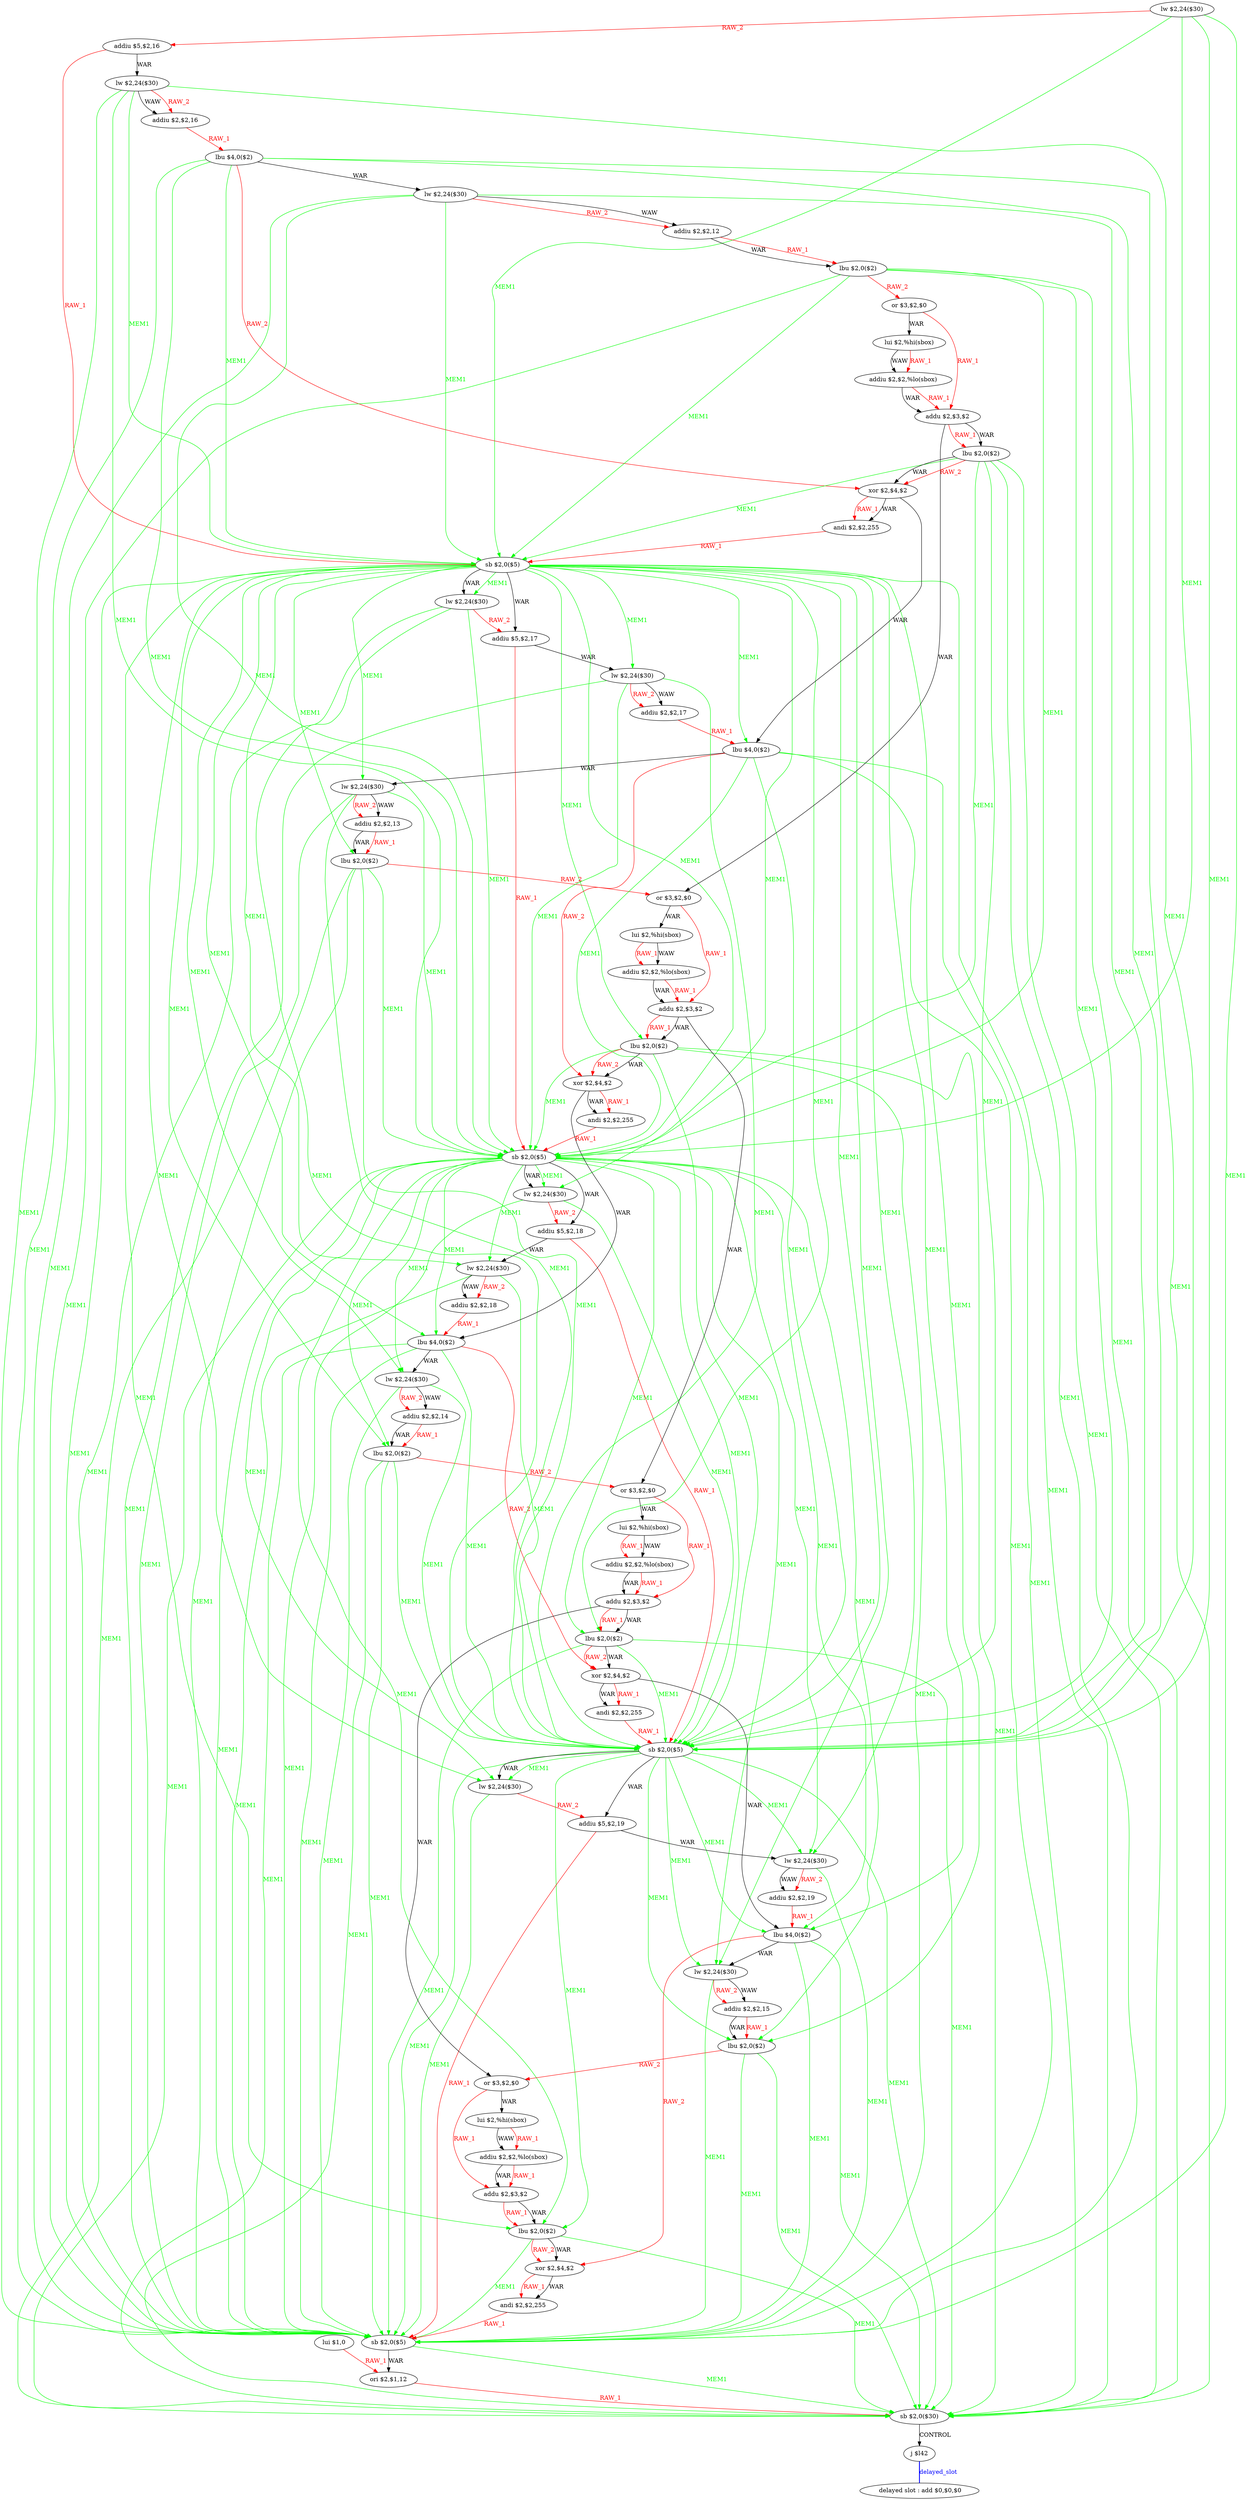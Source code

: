 digraph G1 {
node [shape = ellipse];
i68 [label = " delayed slot : add $0,$0,$0"] ;
i67 ->  i68 [style = bold, dir= none, fontcolor = blue, color = blue, label= "delayed_slot"];
i67 [label = "j $l42"] ;
i0 [label = "lw $2,24($30)"] ;
i0 ->  i63 [color = green, fontcolor = green, label= "MEM1"];
i0 ->  i47 [color = green, fontcolor = green, label= "MEM1"];
i0 ->  i31 [color = green, fontcolor = green, label= "MEM1"];
i0 ->  i15 [color = green, fontcolor = green, label= "MEM1"];
i0 ->  i1 [color = red, fontcolor = red, label= "RAW_2"];
i63 [label = "sb $2,0($5)"] ;
i63 ->  i66 [color = green, fontcolor = green, label= "MEM1"];
i63 ->  i65 [label= "WAR"];
i66 [label = "sb $2,0($30)"] ;
i66 ->  i67 [label= "CONTROL"];
i65 [label = "ori $2,$1,12"] ;
i65 ->  i66 [color = red, fontcolor = red, label= "RAW_1"];
i47 [label = "sb $2,0($5)"] ;
i47 ->  i66 [color = green, fontcolor = green, label= "MEM1"];
i47 ->  i63 [color = green, fontcolor = green, label= "MEM1"];
i47 ->  i60 [color = green, fontcolor = green, label= "MEM1"];
i47 ->  i55 [color = green, fontcolor = green, label= "MEM1"];
i47 ->  i53 [color = green, fontcolor = green, label= "MEM1"];
i47 ->  i52 [color = green, fontcolor = green, label= "MEM1"];
i47 ->  i50 [color = green, fontcolor = green, label= "MEM1"];
i47 ->  i49 [label= "WAR"];
i47 ->  i48 [label= "WAR"];
i47 ->  i48 [color = green, fontcolor = green, label= "MEM1"];
i60 [label = "lbu $2,0($2)"] ;
i60 ->  i66 [color = green, fontcolor = green, label= "MEM1"];
i60 ->  i63 [color = green, fontcolor = green, label= "MEM1"];
i60 ->  i61 [color = red, fontcolor = red, label= "RAW_2"];
i60 ->  i61 [label= "WAR"];
i61 [label = "xor $2,$4,$2"] ;
i61 ->  i62 [color = red, fontcolor = red, label= "RAW_1"];
i61 ->  i62 [label= "WAR"];
i62 [label = "andi $2,$2,255"] ;
i62 ->  i63 [color = red, fontcolor = red, label= "RAW_1"];
i55 [label = "lbu $2,0($2)"] ;
i55 ->  i66 [color = green, fontcolor = green, label= "MEM1"];
i55 ->  i63 [color = green, fontcolor = green, label= "MEM1"];
i55 ->  i56 [color = red, fontcolor = red, label= "RAW_2"];
i56 [label = "or $3,$2,$0"] ;
i56 ->  i59 [color = red, fontcolor = red, label= "RAW_1"];
i56 ->  i57 [label= "WAR"];
i59 [label = "addu $2,$3,$2"] ;
i59 ->  i60 [color = red, fontcolor = red, label= "RAW_1"];
i59 ->  i60 [label= "WAR"];
i57 [label = "lui $2,%hi(sbox)"] ;
i57 ->  i58 [color = red, fontcolor = red, label= "RAW_1"];
i57 ->  i58 [label= "WAW"];
i58 [label = "addiu $2,$2,%lo(sbox)"] ;
i58 ->  i59 [color = red, fontcolor = red, label= "RAW_1"];
i58 ->  i59 [label= "WAR"];
i53 [label = "lw $2,24($30)"] ;
i53 ->  i63 [color = green, fontcolor = green, label= "MEM1"];
i53 ->  i54 [color = red, fontcolor = red, label= "RAW_2"];
i53 ->  i54 [label= "WAW"];
i54 [label = "addiu $2,$2,15"] ;
i54 ->  i55 [color = red, fontcolor = red, label= "RAW_1"];
i54 ->  i55 [label= "WAR"];
i52 [label = "lbu $4,0($2)"] ;
i52 ->  i66 [color = green, fontcolor = green, label= "MEM1"];
i52 ->  i63 [color = green, fontcolor = green, label= "MEM1"];
i52 ->  i61 [color = red, fontcolor = red, label= "RAW_2"];
i52 ->  i53 [label= "WAR"];
i50 [label = "lw $2,24($30)"] ;
i50 ->  i63 [color = green, fontcolor = green, label= "MEM1"];
i50 ->  i51 [color = red, fontcolor = red, label= "RAW_2"];
i50 ->  i51 [label= "WAW"];
i51 [label = "addiu $2,$2,19"] ;
i51 ->  i52 [color = red, fontcolor = red, label= "RAW_1"];
i49 [label = "addiu $5,$2,19"] ;
i49 ->  i63 [color = red, fontcolor = red, label= "RAW_1"];
i49 ->  i50 [label= "WAR"];
i48 [label = "lw $2,24($30)"] ;
i48 ->  i63 [color = green, fontcolor = green, label= "MEM1"];
i48 ->  i49 [color = red, fontcolor = red, label= "RAW_2"];
i31 [label = "sb $2,0($5)"] ;
i31 ->  i66 [color = green, fontcolor = green, label= "MEM1"];
i31 ->  i63 [color = green, fontcolor = green, label= "MEM1"];
i31 ->  i60 [color = green, fontcolor = green, label= "MEM1"];
i31 ->  i55 [color = green, fontcolor = green, label= "MEM1"];
i31 ->  i53 [color = green, fontcolor = green, label= "MEM1"];
i31 ->  i52 [color = green, fontcolor = green, label= "MEM1"];
i31 ->  i50 [color = green, fontcolor = green, label= "MEM1"];
i31 ->  i48 [color = green, fontcolor = green, label= "MEM1"];
i31 ->  i47 [color = green, fontcolor = green, label= "MEM1"];
i31 ->  i44 [color = green, fontcolor = green, label= "MEM1"];
i31 ->  i39 [color = green, fontcolor = green, label= "MEM1"];
i31 ->  i37 [color = green, fontcolor = green, label= "MEM1"];
i31 ->  i36 [color = green, fontcolor = green, label= "MEM1"];
i31 ->  i34 [color = green, fontcolor = green, label= "MEM1"];
i31 ->  i33 [label= "WAR"];
i31 ->  i32 [label= "WAR"];
i31 ->  i32 [color = green, fontcolor = green, label= "MEM1"];
i44 [label = "lbu $2,0($2)"] ;
i44 ->  i66 [color = green, fontcolor = green, label= "MEM1"];
i44 ->  i63 [color = green, fontcolor = green, label= "MEM1"];
i44 ->  i47 [color = green, fontcolor = green, label= "MEM1"];
i44 ->  i45 [color = red, fontcolor = red, label= "RAW_2"];
i44 ->  i45 [label= "WAR"];
i45 [label = "xor $2,$4,$2"] ;
i45 ->  i52 [label= "WAR"];
i45 ->  i46 [color = red, fontcolor = red, label= "RAW_1"];
i45 ->  i46 [label= "WAR"];
i46 [label = "andi $2,$2,255"] ;
i46 ->  i47 [color = red, fontcolor = red, label= "RAW_1"];
i39 [label = "lbu $2,0($2)"] ;
i39 ->  i66 [color = green, fontcolor = green, label= "MEM1"];
i39 ->  i63 [color = green, fontcolor = green, label= "MEM1"];
i39 ->  i47 [color = green, fontcolor = green, label= "MEM1"];
i39 ->  i40 [color = red, fontcolor = red, label= "RAW_2"];
i40 [label = "or $3,$2,$0"] ;
i40 ->  i43 [color = red, fontcolor = red, label= "RAW_1"];
i40 ->  i41 [label= "WAR"];
i43 [label = "addu $2,$3,$2"] ;
i43 ->  i56 [label= "WAR"];
i43 ->  i44 [color = red, fontcolor = red, label= "RAW_1"];
i43 ->  i44 [label= "WAR"];
i41 [label = "lui $2,%hi(sbox)"] ;
i41 ->  i42 [color = red, fontcolor = red, label= "RAW_1"];
i41 ->  i42 [label= "WAW"];
i42 [label = "addiu $2,$2,%lo(sbox)"] ;
i42 ->  i43 [color = red, fontcolor = red, label= "RAW_1"];
i42 ->  i43 [label= "WAR"];
i37 [label = "lw $2,24($30)"] ;
i37 ->  i63 [color = green, fontcolor = green, label= "MEM1"];
i37 ->  i47 [color = green, fontcolor = green, label= "MEM1"];
i37 ->  i38 [color = red, fontcolor = red, label= "RAW_2"];
i37 ->  i38 [label= "WAW"];
i38 [label = "addiu $2,$2,14"] ;
i38 ->  i39 [color = red, fontcolor = red, label= "RAW_1"];
i38 ->  i39 [label= "WAR"];
i36 [label = "lbu $4,0($2)"] ;
i36 ->  i66 [color = green, fontcolor = green, label= "MEM1"];
i36 ->  i63 [color = green, fontcolor = green, label= "MEM1"];
i36 ->  i47 [color = green, fontcolor = green, label= "MEM1"];
i36 ->  i45 [color = red, fontcolor = red, label= "RAW_2"];
i36 ->  i37 [label= "WAR"];
i34 [label = "lw $2,24($30)"] ;
i34 ->  i63 [color = green, fontcolor = green, label= "MEM1"];
i34 ->  i47 [color = green, fontcolor = green, label= "MEM1"];
i34 ->  i35 [color = red, fontcolor = red, label= "RAW_2"];
i34 ->  i35 [label= "WAW"];
i35 [label = "addiu $2,$2,18"] ;
i35 ->  i36 [color = red, fontcolor = red, label= "RAW_1"];
i33 [label = "addiu $5,$2,18"] ;
i33 ->  i47 [color = red, fontcolor = red, label= "RAW_1"];
i33 ->  i34 [label= "WAR"];
i32 [label = "lw $2,24($30)"] ;
i32 ->  i63 [color = green, fontcolor = green, label= "MEM1"];
i32 ->  i47 [color = green, fontcolor = green, label= "MEM1"];
i32 ->  i33 [color = red, fontcolor = red, label= "RAW_2"];
i15 [label = "sb $2,0($5)"] ;
i15 ->  i66 [color = green, fontcolor = green, label= "MEM1"];
i15 ->  i63 [color = green, fontcolor = green, label= "MEM1"];
i15 ->  i60 [color = green, fontcolor = green, label= "MEM1"];
i15 ->  i55 [color = green, fontcolor = green, label= "MEM1"];
i15 ->  i53 [color = green, fontcolor = green, label= "MEM1"];
i15 ->  i52 [color = green, fontcolor = green, label= "MEM1"];
i15 ->  i50 [color = green, fontcolor = green, label= "MEM1"];
i15 ->  i48 [color = green, fontcolor = green, label= "MEM1"];
i15 ->  i47 [color = green, fontcolor = green, label= "MEM1"];
i15 ->  i44 [color = green, fontcolor = green, label= "MEM1"];
i15 ->  i39 [color = green, fontcolor = green, label= "MEM1"];
i15 ->  i37 [color = green, fontcolor = green, label= "MEM1"];
i15 ->  i36 [color = green, fontcolor = green, label= "MEM1"];
i15 ->  i34 [color = green, fontcolor = green, label= "MEM1"];
i15 ->  i32 [color = green, fontcolor = green, label= "MEM1"];
i15 ->  i31 [color = green, fontcolor = green, label= "MEM1"];
i15 ->  i28 [color = green, fontcolor = green, label= "MEM1"];
i15 ->  i23 [color = green, fontcolor = green, label= "MEM1"];
i15 ->  i21 [color = green, fontcolor = green, label= "MEM1"];
i15 ->  i20 [color = green, fontcolor = green, label= "MEM1"];
i15 ->  i18 [color = green, fontcolor = green, label= "MEM1"];
i15 ->  i17 [label= "WAR"];
i15 ->  i16 [label= "WAR"];
i15 ->  i16 [color = green, fontcolor = green, label= "MEM1"];
i28 [label = "lbu $2,0($2)"] ;
i28 ->  i66 [color = green, fontcolor = green, label= "MEM1"];
i28 ->  i63 [color = green, fontcolor = green, label= "MEM1"];
i28 ->  i47 [color = green, fontcolor = green, label= "MEM1"];
i28 ->  i31 [color = green, fontcolor = green, label= "MEM1"];
i28 ->  i29 [color = red, fontcolor = red, label= "RAW_2"];
i28 ->  i29 [label= "WAR"];
i29 [label = "xor $2,$4,$2"] ;
i29 ->  i36 [label= "WAR"];
i29 ->  i30 [color = red, fontcolor = red, label= "RAW_1"];
i29 ->  i30 [label= "WAR"];
i30 [label = "andi $2,$2,255"] ;
i30 ->  i31 [color = red, fontcolor = red, label= "RAW_1"];
i23 [label = "lbu $2,0($2)"] ;
i23 ->  i66 [color = green, fontcolor = green, label= "MEM1"];
i23 ->  i63 [color = green, fontcolor = green, label= "MEM1"];
i23 ->  i47 [color = green, fontcolor = green, label= "MEM1"];
i23 ->  i31 [color = green, fontcolor = green, label= "MEM1"];
i23 ->  i24 [color = red, fontcolor = red, label= "RAW_2"];
i24 [label = "or $3,$2,$0"] ;
i24 ->  i27 [color = red, fontcolor = red, label= "RAW_1"];
i24 ->  i25 [label= "WAR"];
i27 [label = "addu $2,$3,$2"] ;
i27 ->  i40 [label= "WAR"];
i27 ->  i28 [color = red, fontcolor = red, label= "RAW_1"];
i27 ->  i28 [label= "WAR"];
i25 [label = "lui $2,%hi(sbox)"] ;
i25 ->  i26 [color = red, fontcolor = red, label= "RAW_1"];
i25 ->  i26 [label= "WAW"];
i26 [label = "addiu $2,$2,%lo(sbox)"] ;
i26 ->  i27 [color = red, fontcolor = red, label= "RAW_1"];
i26 ->  i27 [label= "WAR"];
i21 [label = "lw $2,24($30)"] ;
i21 ->  i63 [color = green, fontcolor = green, label= "MEM1"];
i21 ->  i47 [color = green, fontcolor = green, label= "MEM1"];
i21 ->  i31 [color = green, fontcolor = green, label= "MEM1"];
i21 ->  i22 [color = red, fontcolor = red, label= "RAW_2"];
i21 ->  i22 [label= "WAW"];
i22 [label = "addiu $2,$2,13"] ;
i22 ->  i23 [color = red, fontcolor = red, label= "RAW_1"];
i22 ->  i23 [label= "WAR"];
i20 [label = "lbu $4,0($2)"] ;
i20 ->  i66 [color = green, fontcolor = green, label= "MEM1"];
i20 ->  i63 [color = green, fontcolor = green, label= "MEM1"];
i20 ->  i47 [color = green, fontcolor = green, label= "MEM1"];
i20 ->  i31 [color = green, fontcolor = green, label= "MEM1"];
i20 ->  i29 [color = red, fontcolor = red, label= "RAW_2"];
i20 ->  i21 [label= "WAR"];
i18 [label = "lw $2,24($30)"] ;
i18 ->  i63 [color = green, fontcolor = green, label= "MEM1"];
i18 ->  i47 [color = green, fontcolor = green, label= "MEM1"];
i18 ->  i31 [color = green, fontcolor = green, label= "MEM1"];
i18 ->  i19 [color = red, fontcolor = red, label= "RAW_2"];
i18 ->  i19 [label= "WAW"];
i19 [label = "addiu $2,$2,17"] ;
i19 ->  i20 [color = red, fontcolor = red, label= "RAW_1"];
i17 [label = "addiu $5,$2,17"] ;
i17 ->  i31 [color = red, fontcolor = red, label= "RAW_1"];
i17 ->  i18 [label= "WAR"];
i16 [label = "lw $2,24($30)"] ;
i16 ->  i63 [color = green, fontcolor = green, label= "MEM1"];
i16 ->  i47 [color = green, fontcolor = green, label= "MEM1"];
i16 ->  i31 [color = green, fontcolor = green, label= "MEM1"];
i16 ->  i17 [color = red, fontcolor = red, label= "RAW_2"];
i1 [label = "addiu $5,$2,16"] ;
i1 ->  i15 [color = red, fontcolor = red, label= "RAW_1"];
i1 ->  i2 [label= "WAR"];
i2 [label = "lw $2,24($30)"] ;
i2 ->  i63 [color = green, fontcolor = green, label= "MEM1"];
i2 ->  i47 [color = green, fontcolor = green, label= "MEM1"];
i2 ->  i31 [color = green, fontcolor = green, label= "MEM1"];
i2 ->  i15 [color = green, fontcolor = green, label= "MEM1"];
i2 ->  i3 [color = red, fontcolor = red, label= "RAW_2"];
i2 ->  i3 [label= "WAW"];
i3 [label = "addiu $2,$2,16"] ;
i3 ->  i4 [color = red, fontcolor = red, label= "RAW_1"];
i4 [label = "lbu $4,0($2)"] ;
i4 ->  i66 [color = green, fontcolor = green, label= "MEM1"];
i4 ->  i63 [color = green, fontcolor = green, label= "MEM1"];
i4 ->  i47 [color = green, fontcolor = green, label= "MEM1"];
i4 ->  i31 [color = green, fontcolor = green, label= "MEM1"];
i4 ->  i15 [color = green, fontcolor = green, label= "MEM1"];
i4 ->  i13 [color = red, fontcolor = red, label= "RAW_2"];
i4 ->  i5 [label= "WAR"];
i13 [label = "xor $2,$4,$2"] ;
i13 ->  i20 [label= "WAR"];
i13 ->  i14 [color = red, fontcolor = red, label= "RAW_1"];
i13 ->  i14 [label= "WAR"];
i14 [label = "andi $2,$2,255"] ;
i14 ->  i15 [color = red, fontcolor = red, label= "RAW_1"];
i5 [label = "lw $2,24($30)"] ;
i5 ->  i63 [color = green, fontcolor = green, label= "MEM1"];
i5 ->  i47 [color = green, fontcolor = green, label= "MEM1"];
i5 ->  i31 [color = green, fontcolor = green, label= "MEM1"];
i5 ->  i15 [color = green, fontcolor = green, label= "MEM1"];
i5 ->  i6 [color = red, fontcolor = red, label= "RAW_2"];
i5 ->  i6 [label= "WAW"];
i6 [label = "addiu $2,$2,12"] ;
i6 ->  i7 [color = red, fontcolor = red, label= "RAW_1"];
i6 ->  i7 [label= "WAR"];
i7 [label = "lbu $2,0($2)"] ;
i7 ->  i66 [color = green, fontcolor = green, label= "MEM1"];
i7 ->  i63 [color = green, fontcolor = green, label= "MEM1"];
i7 ->  i47 [color = green, fontcolor = green, label= "MEM1"];
i7 ->  i31 [color = green, fontcolor = green, label= "MEM1"];
i7 ->  i15 [color = green, fontcolor = green, label= "MEM1"];
i7 ->  i8 [color = red, fontcolor = red, label= "RAW_2"];
i8 [label = "or $3,$2,$0"] ;
i8 ->  i11 [color = red, fontcolor = red, label= "RAW_1"];
i8 ->  i9 [label= "WAR"];
i11 [label = "addu $2,$3,$2"] ;
i11 ->  i24 [label= "WAR"];
i11 ->  i12 [color = red, fontcolor = red, label= "RAW_1"];
i11 ->  i12 [label= "WAR"];
i12 [label = "lbu $2,0($2)"] ;
i12 ->  i66 [color = green, fontcolor = green, label= "MEM1"];
i12 ->  i63 [color = green, fontcolor = green, label= "MEM1"];
i12 ->  i47 [color = green, fontcolor = green, label= "MEM1"];
i12 ->  i31 [color = green, fontcolor = green, label= "MEM1"];
i12 ->  i15 [color = green, fontcolor = green, label= "MEM1"];
i12 ->  i13 [color = red, fontcolor = red, label= "RAW_2"];
i12 ->  i13 [label= "WAR"];
i9 [label = "lui $2,%hi(sbox)"] ;
i9 ->  i10 [color = red, fontcolor = red, label= "RAW_1"];
i9 ->  i10 [label= "WAW"];
i10 [label = "addiu $2,$2,%lo(sbox)"] ;
i10 ->  i11 [color = red, fontcolor = red, label= "RAW_1"];
i10 ->  i11 [label= "WAR"];
i64 [label = "lui $1,0"] ;
i64 ->  i65 [color = red, fontcolor = red, label= "RAW_1"];
}
